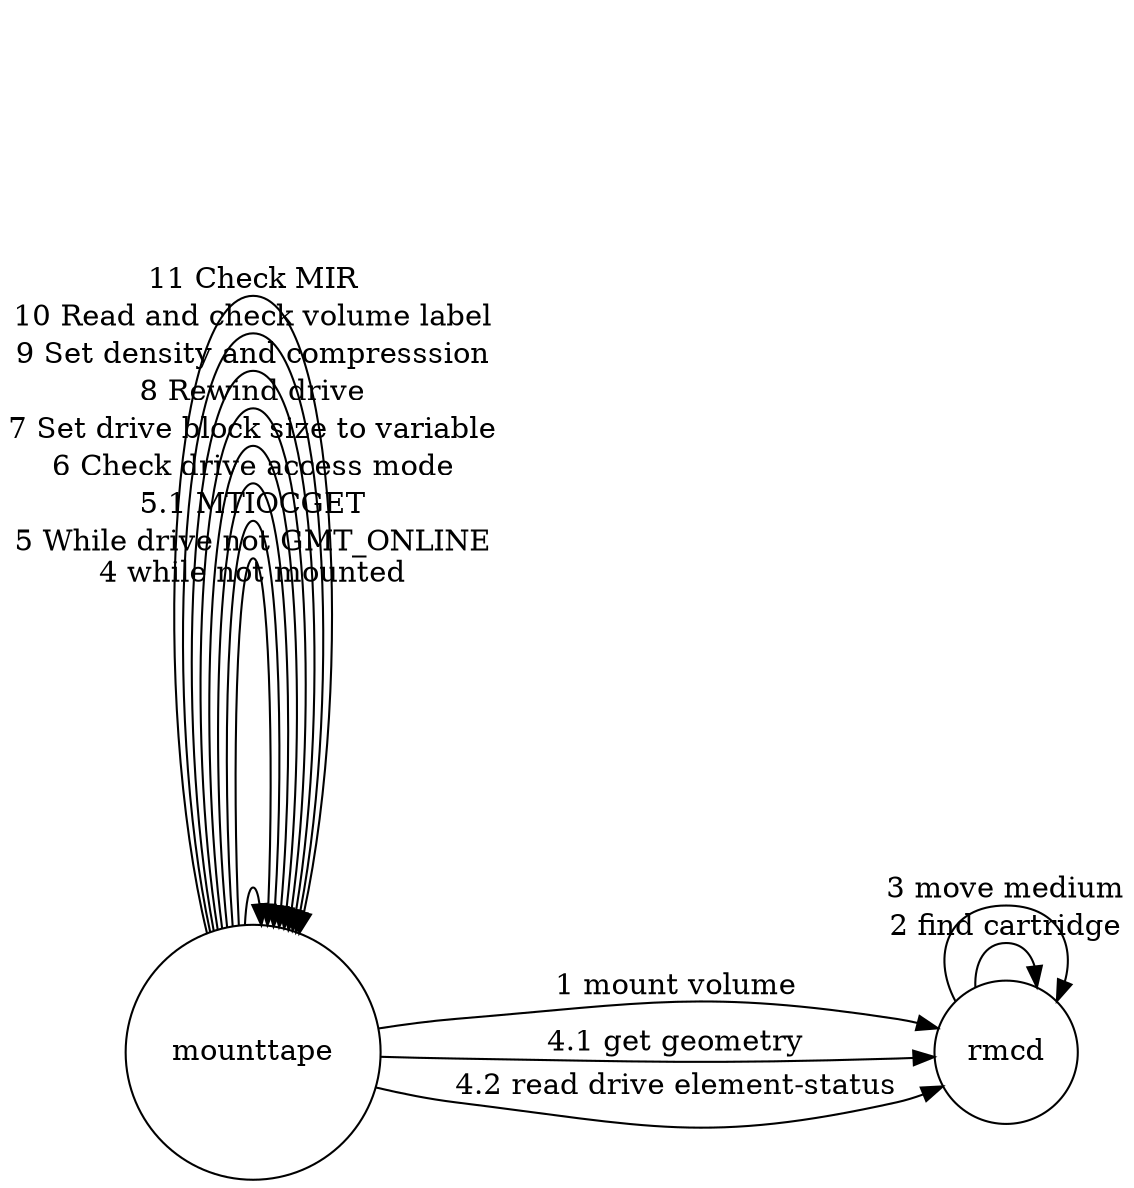 digraph mounttape_rmcd_scsi {
rankdir=LR;
node [shape = circle];
mounttape -> rmcd      [ label =  "1 mount volume"                        ];
rmcd      -> rmcd      [ label =  "2 find cartridge"                      ];
rmcd      -> rmcd      [ label =  "3 move medium"                         ];
mounttape -> mounttape [ label =  "4 while not mounted\n\n\n\n\n\n\n\n\n "];
mounttape -> rmcd      [ label =    "4.1 get geometry"                    ];
mounttape -> rmcd      [ label =    "4.2 read drive element-status"       ]; 
mounttape -> mounttape [ label =  "5 While drive not GMT_ONLINE"          ];
mounttape -> mounttape [ label =    "5.1 MTIOCGET"                        ];
mounttape -> mounttape [ label =  "6 Check drive access mode"             ];
mounttape -> mounttape [ label =  "7 Set drive block size to variable"    ];
mounttape -> mounttape [ label =  "8 Rewind drive"                        ];
mounttape -> mounttape [ label =  "9 Set density and compresssion"        ];
mounttape -> mounttape [ label = "10 Read and check volume label"         ];
mounttape -> mounttape [ label = "11 Check MIR"                           ];
}
